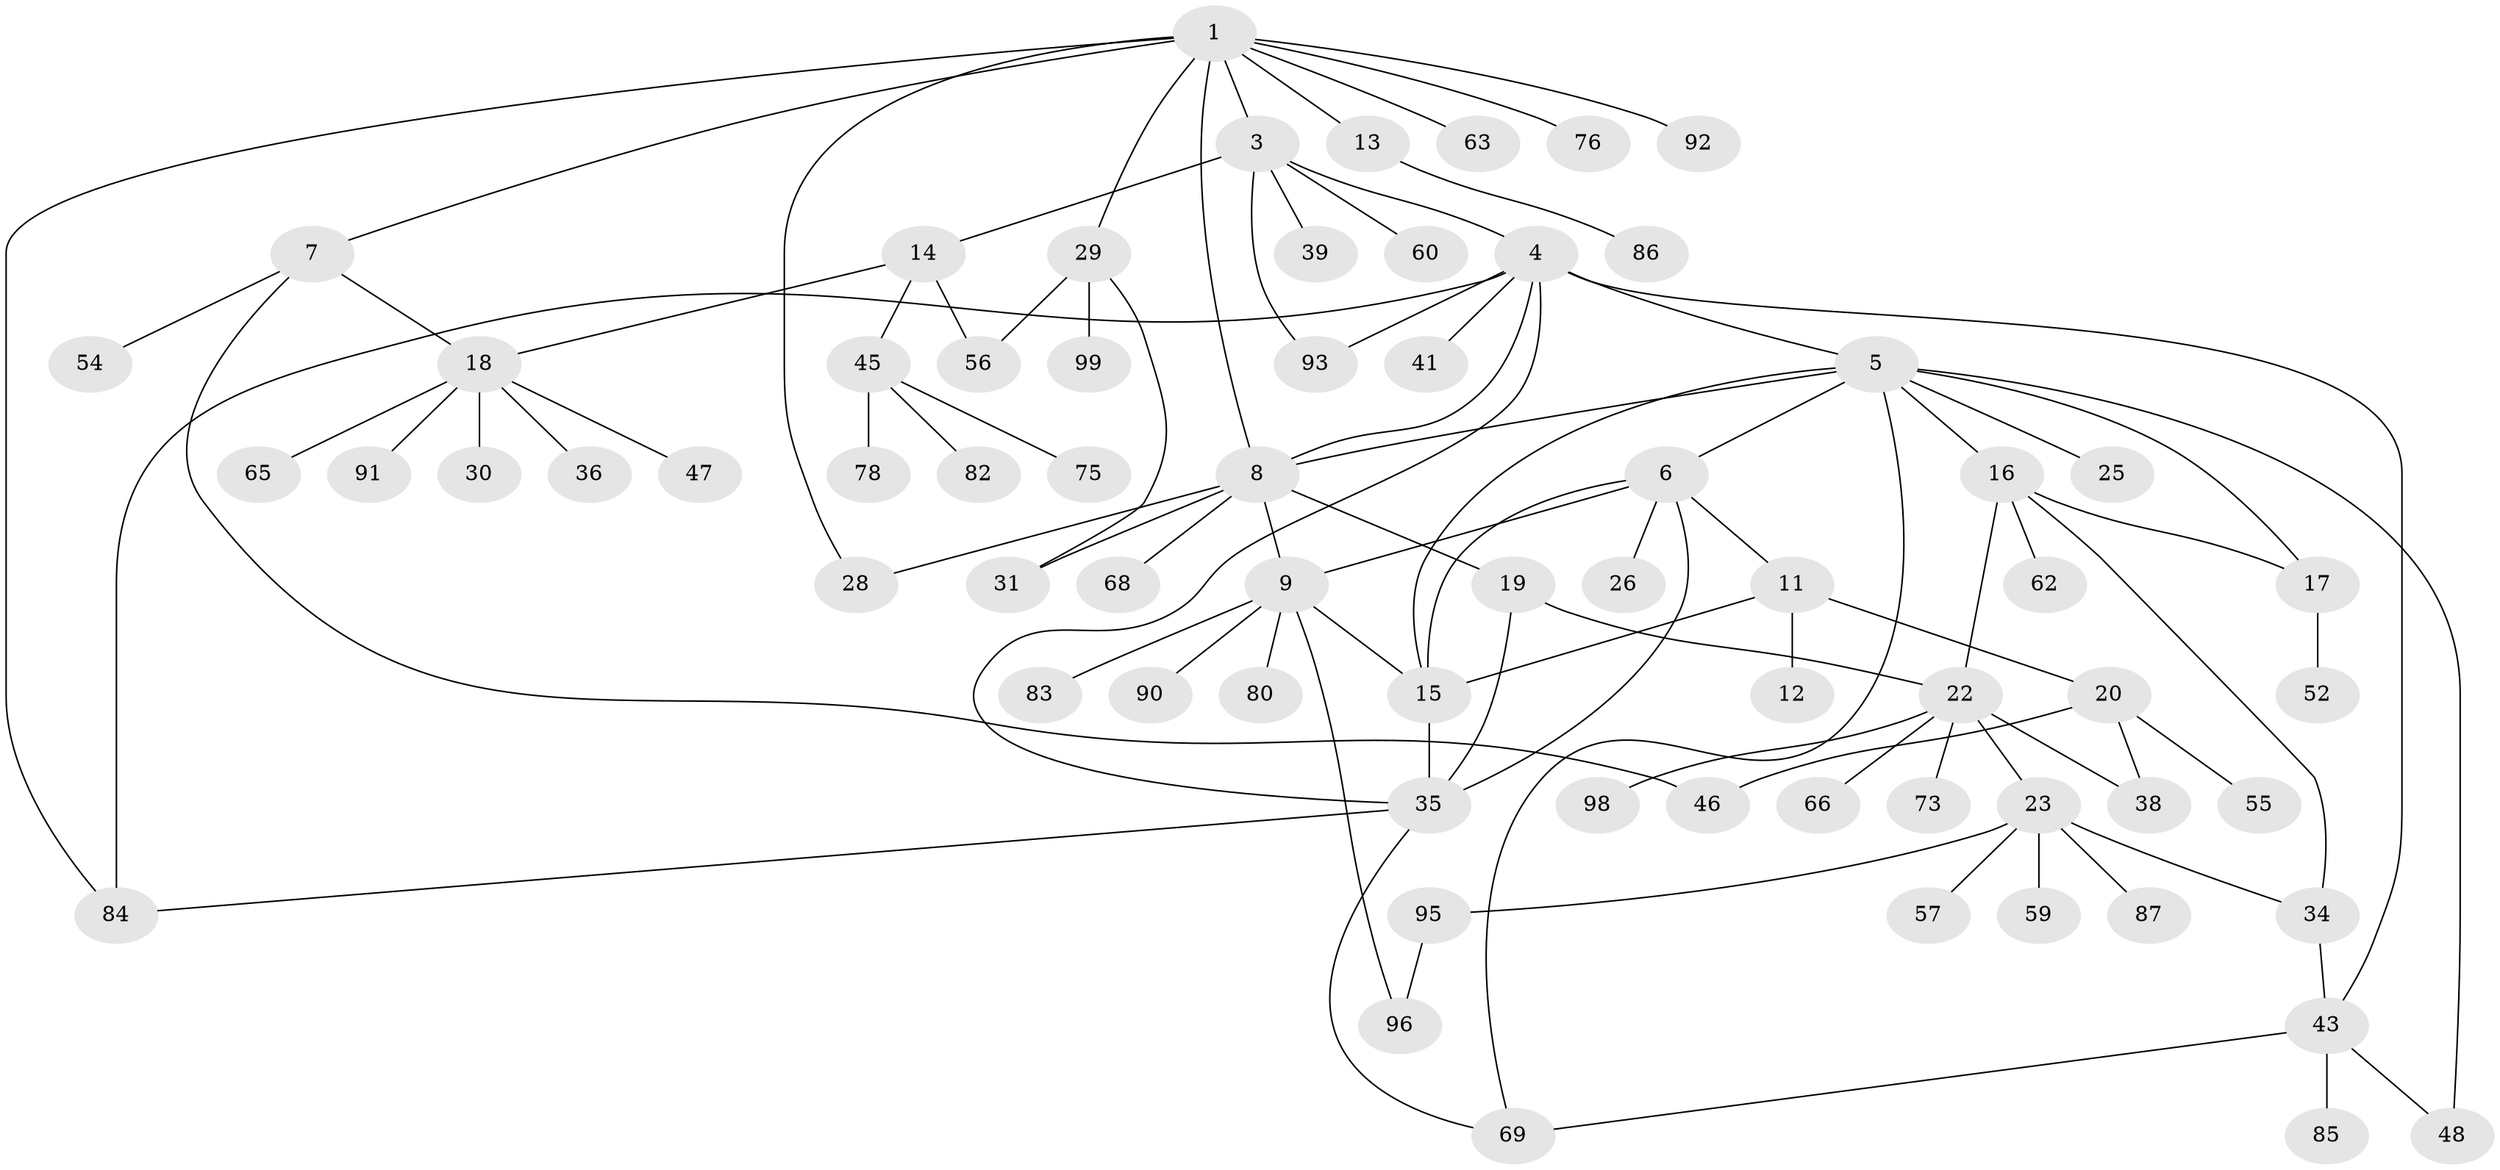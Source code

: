 // original degree distribution, {7: 0.02, 5: 0.09, 6: 0.02, 8: 0.01, 4: 0.14, 1: 0.38, 2: 0.25, 3: 0.09}
// Generated by graph-tools (version 1.1) at 2025/38/02/21/25 10:38:51]
// undirected, 69 vertices, 94 edges
graph export_dot {
graph [start="1"]
  node [color=gray90,style=filled];
  1 [super="+2"];
  3 [super="+49"];
  4 [super="+81"];
  5 [super="+10"];
  6 [super="+53"];
  7 [super="+24"];
  8 [super="+37"];
  9 [super="+32"];
  11;
  12;
  13;
  14 [super="+50"];
  15 [super="+70"];
  16 [super="+44"];
  17 [super="+58"];
  18 [super="+27"];
  19 [super="+21"];
  20 [super="+33"];
  22 [super="+40"];
  23 [super="+42"];
  25;
  26 [super="+100"];
  28;
  29 [super="+67"];
  30 [super="+61"];
  31;
  34 [super="+88"];
  35 [super="+71"];
  36 [super="+72"];
  38 [super="+94"];
  39;
  41;
  43 [super="+51"];
  45 [super="+64"];
  46;
  47;
  48;
  52;
  54 [super="+74"];
  55;
  56 [super="+79"];
  57;
  59;
  60;
  62;
  63;
  65;
  66;
  68;
  69 [super="+77"];
  73;
  75;
  76;
  78;
  80;
  82;
  83;
  84 [super="+89"];
  85;
  86;
  87;
  90;
  91;
  92 [super="+97"];
  93;
  95;
  96;
  98;
  99;
  1 -- 3;
  1 -- 8;
  1 -- 29;
  1 -- 76;
  1 -- 92;
  1 -- 7;
  1 -- 28;
  1 -- 13;
  1 -- 63;
  1 -- 84;
  3 -- 4;
  3 -- 14;
  3 -- 39;
  3 -- 60;
  3 -- 93;
  4 -- 5;
  4 -- 41;
  4 -- 43;
  4 -- 84;
  4 -- 8;
  4 -- 93;
  4 -- 35;
  5 -- 6;
  5 -- 16;
  5 -- 48;
  5 -- 8;
  5 -- 25;
  5 -- 17;
  5 -- 69;
  5 -- 15;
  6 -- 9;
  6 -- 11;
  6 -- 26;
  6 -- 35;
  6 -- 15;
  7 -- 54;
  7 -- 18;
  7 -- 46;
  8 -- 19;
  8 -- 31;
  8 -- 68;
  8 -- 9;
  8 -- 28;
  9 -- 80;
  9 -- 83;
  9 -- 96;
  9 -- 90;
  9 -- 15;
  11 -- 12;
  11 -- 15;
  11 -- 20;
  13 -- 86;
  14 -- 18;
  14 -- 45;
  14 -- 56;
  15 -- 35;
  16 -- 17;
  16 -- 34;
  16 -- 62;
  16 -- 22;
  17 -- 52;
  18 -- 47;
  18 -- 91;
  18 -- 65;
  18 -- 36;
  18 -- 30;
  19 -- 22;
  19 -- 35;
  20 -- 38;
  20 -- 46;
  20 -- 55;
  22 -- 23;
  22 -- 98;
  22 -- 66;
  22 -- 38;
  22 -- 73;
  23 -- 87;
  23 -- 95;
  23 -- 34;
  23 -- 57;
  23 -- 59;
  29 -- 56;
  29 -- 99;
  29 -- 31;
  34 -- 43;
  35 -- 84;
  35 -- 69;
  43 -- 48;
  43 -- 85;
  43 -- 69;
  45 -- 82;
  45 -- 75;
  45 -- 78;
  95 -- 96;
}
